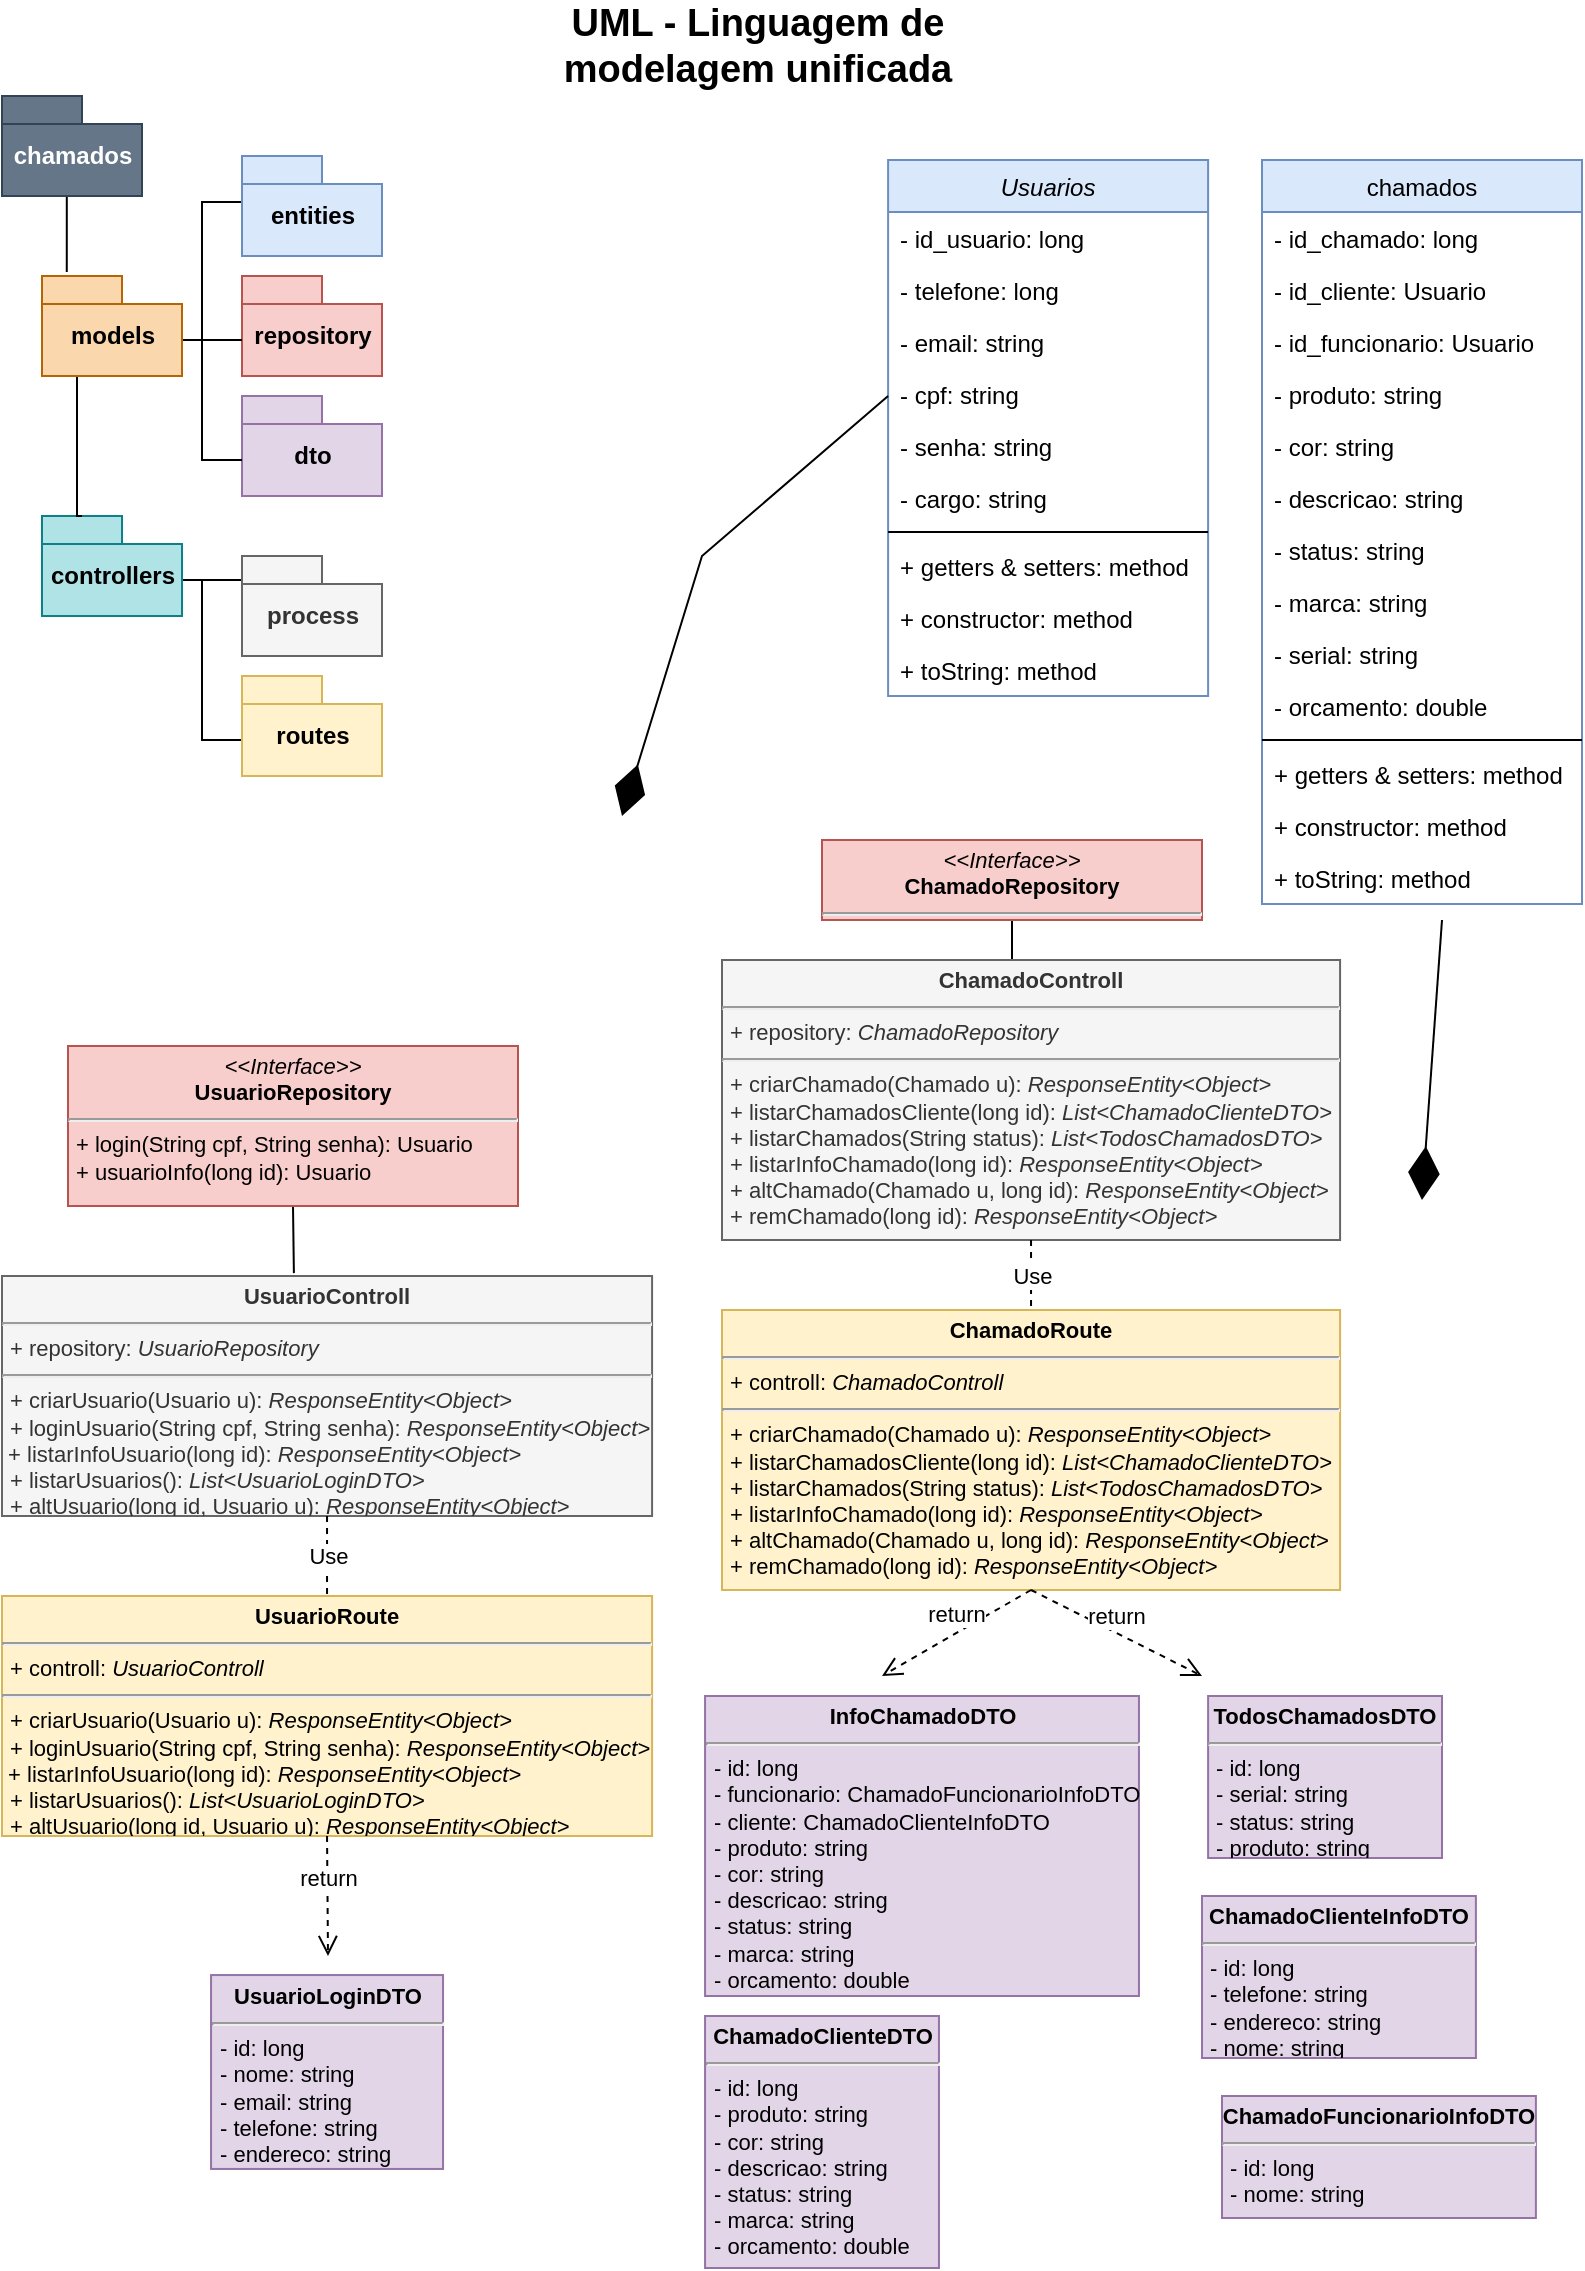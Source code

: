 <mxfile version="19.0.2" type="device"><diagram id="C5RBs43oDa-KdzZeNtuy" name="Page-1"><mxGraphModel dx="1412" dy="1145" grid="1" gridSize="10" guides="1" tooltips="1" connect="1" arrows="1" fold="1" page="1" pageScale="1" pageWidth="827" pageHeight="1169" math="0" shadow="0"><root><mxCell id="WIyWlLk6GJQsqaUBKTNV-0"/><mxCell id="WIyWlLk6GJQsqaUBKTNV-1" parent="WIyWlLk6GJQsqaUBKTNV-0"/><mxCell id="zkfFHV4jXpPFQw0GAbJ--0" value="Usuarios" style="swimlane;fontStyle=2;align=center;verticalAlign=top;childLayout=stackLayout;horizontal=1;startSize=26;horizontalStack=0;resizeParent=1;resizeLast=0;collapsible=1;marginBottom=0;rounded=0;shadow=0;strokeWidth=1;fillColor=#dae8fc;strokeColor=#6c8ebf;" parent="WIyWlLk6GJQsqaUBKTNV-1" vertex="1"><mxGeometry x="453.05" y="102" width="160" height="268" as="geometry"><mxRectangle x="230" y="140" width="160" height="26" as="alternateBounds"/></mxGeometry></mxCell><mxCell id="zkfFHV4jXpPFQw0GAbJ--1" value="- id_usuario: long" style="text;align=left;verticalAlign=top;spacingLeft=4;spacingRight=4;overflow=hidden;rotatable=0;points=[[0,0.5],[1,0.5]];portConstraint=eastwest;" parent="zkfFHV4jXpPFQw0GAbJ--0" vertex="1"><mxGeometry y="26" width="160" height="26" as="geometry"/></mxCell><mxCell id="zkfFHV4jXpPFQw0GAbJ--2" value="- telefone: long" style="text;align=left;verticalAlign=top;spacingLeft=4;spacingRight=4;overflow=hidden;rotatable=0;points=[[0,0.5],[1,0.5]];portConstraint=eastwest;rounded=0;shadow=0;html=0;" parent="zkfFHV4jXpPFQw0GAbJ--0" vertex="1"><mxGeometry y="52" width="160" height="26" as="geometry"/></mxCell><mxCell id="zkfFHV4jXpPFQw0GAbJ--3" value="- email: string" style="text;align=left;verticalAlign=top;spacingLeft=4;spacingRight=4;overflow=hidden;rotatable=0;points=[[0,0.5],[1,0.5]];portConstraint=eastwest;rounded=0;shadow=0;html=0;" parent="zkfFHV4jXpPFQw0GAbJ--0" vertex="1"><mxGeometry y="78" width="160" height="26" as="geometry"/></mxCell><mxCell id="rSD0bop5Y-5nnack-PxN-2" value="- cpf: string" style="text;align=left;verticalAlign=top;spacingLeft=4;spacingRight=4;overflow=hidden;rotatable=0;points=[[0,0.5],[1,0.5]];portConstraint=eastwest;rounded=0;shadow=0;html=0;" parent="zkfFHV4jXpPFQw0GAbJ--0" vertex="1"><mxGeometry y="104" width="160" height="26" as="geometry"/></mxCell><mxCell id="rSD0bop5Y-5nnack-PxN-3" value="- senha: string" style="text;align=left;verticalAlign=top;spacingLeft=4;spacingRight=4;overflow=hidden;rotatable=0;points=[[0,0.5],[1,0.5]];portConstraint=eastwest;rounded=0;shadow=0;html=0;" parent="zkfFHV4jXpPFQw0GAbJ--0" vertex="1"><mxGeometry y="130" width="160" height="26" as="geometry"/></mxCell><mxCell id="rSD0bop5Y-5nnack-PxN-4" value="- cargo: string" style="text;align=left;verticalAlign=top;spacingLeft=4;spacingRight=4;overflow=hidden;rotatable=0;points=[[0,0.5],[1,0.5]];portConstraint=eastwest;rounded=0;shadow=0;html=0;" parent="zkfFHV4jXpPFQw0GAbJ--0" vertex="1"><mxGeometry y="156" width="160" height="26" as="geometry"/></mxCell><mxCell id="zkfFHV4jXpPFQw0GAbJ--4" value="" style="line;html=1;strokeWidth=1;align=left;verticalAlign=middle;spacingTop=-1;spacingLeft=3;spacingRight=3;rotatable=0;labelPosition=right;points=[];portConstraint=eastwest;" parent="zkfFHV4jXpPFQw0GAbJ--0" vertex="1"><mxGeometry y="182" width="160" height="8" as="geometry"/></mxCell><mxCell id="zkfFHV4jXpPFQw0GAbJ--5" value="+ getters &amp; setters: method&#10;" style="text;align=left;verticalAlign=top;spacingLeft=4;spacingRight=4;overflow=hidden;rotatable=0;points=[[0,0.5],[1,0.5]];portConstraint=eastwest;" parent="zkfFHV4jXpPFQw0GAbJ--0" vertex="1"><mxGeometry y="190" width="160" height="26" as="geometry"/></mxCell><mxCell id="rSD0bop5Y-5nnack-PxN-30" value="+ constructor: method" style="text;strokeColor=none;fillColor=none;align=left;verticalAlign=top;spacingLeft=4;spacingRight=4;overflow=hidden;rotatable=0;points=[[0,0.5],[1,0.5]];portConstraint=eastwest;" parent="zkfFHV4jXpPFQw0GAbJ--0" vertex="1"><mxGeometry y="216" width="160" height="26" as="geometry"/></mxCell><mxCell id="rSD0bop5Y-5nnack-PxN-31" value="+ toString: method" style="text;strokeColor=none;fillColor=none;align=left;verticalAlign=top;spacingLeft=4;spacingRight=4;overflow=hidden;rotatable=0;points=[[0,0.5],[1,0.5]];portConstraint=eastwest;" parent="zkfFHV4jXpPFQw0GAbJ--0" vertex="1"><mxGeometry y="242" width="160" height="26" as="geometry"/></mxCell><mxCell id="zkfFHV4jXpPFQw0GAbJ--17" value="chamados" style="swimlane;fontStyle=0;align=center;verticalAlign=top;childLayout=stackLayout;horizontal=1;startSize=26;horizontalStack=0;resizeParent=1;resizeLast=0;collapsible=1;marginBottom=0;rounded=0;shadow=0;strokeWidth=1;fillColor=#dae8fc;strokeColor=#6c8ebf;" parent="WIyWlLk6GJQsqaUBKTNV-1" vertex="1"><mxGeometry x="640" y="102" width="160" height="372" as="geometry"><mxRectangle x="550" y="140" width="160" height="26" as="alternateBounds"/></mxGeometry></mxCell><mxCell id="zkfFHV4jXpPFQw0GAbJ--18" value="- id_chamado: long" style="text;align=left;verticalAlign=top;spacingLeft=4;spacingRight=4;overflow=hidden;rotatable=0;points=[[0,0.5],[1,0.5]];portConstraint=eastwest;" parent="zkfFHV4jXpPFQw0GAbJ--17" vertex="1"><mxGeometry y="26" width="160" height="26" as="geometry"/></mxCell><mxCell id="zkfFHV4jXpPFQw0GAbJ--19" value="- id_cliente: Usuario" style="text;align=left;verticalAlign=top;spacingLeft=4;spacingRight=4;overflow=hidden;rotatable=0;points=[[0,0.5],[1,0.5]];portConstraint=eastwest;rounded=0;shadow=0;html=0;" parent="zkfFHV4jXpPFQw0GAbJ--17" vertex="1"><mxGeometry y="52" width="160" height="26" as="geometry"/></mxCell><mxCell id="zkfFHV4jXpPFQw0GAbJ--20" value="- id_funcionario: Usuario" style="text;align=left;verticalAlign=top;spacingLeft=4;spacingRight=4;overflow=hidden;rotatable=0;points=[[0,0.5],[1,0.5]];portConstraint=eastwest;rounded=0;shadow=0;html=0;" parent="zkfFHV4jXpPFQw0GAbJ--17" vertex="1"><mxGeometry y="78" width="160" height="26" as="geometry"/></mxCell><mxCell id="zkfFHV4jXpPFQw0GAbJ--21" value="- produto: string" style="text;align=left;verticalAlign=top;spacingLeft=4;spacingRight=4;overflow=hidden;rotatable=0;points=[[0,0.5],[1,0.5]];portConstraint=eastwest;rounded=0;shadow=0;html=0;" parent="zkfFHV4jXpPFQw0GAbJ--17" vertex="1"><mxGeometry y="104" width="160" height="26" as="geometry"/></mxCell><mxCell id="zkfFHV4jXpPFQw0GAbJ--22" value="- cor: string" style="text;align=left;verticalAlign=top;spacingLeft=4;spacingRight=4;overflow=hidden;rotatable=0;points=[[0,0.5],[1,0.5]];portConstraint=eastwest;rounded=0;shadow=0;html=0;" parent="zkfFHV4jXpPFQw0GAbJ--17" vertex="1"><mxGeometry y="130" width="160" height="26" as="geometry"/></mxCell><mxCell id="rSD0bop5Y-5nnack-PxN-36" value="- descricao: string" style="text;align=left;verticalAlign=top;spacingLeft=4;spacingRight=4;overflow=hidden;rotatable=0;points=[[0,0.5],[1,0.5]];portConstraint=eastwest;rounded=0;shadow=0;html=0;" parent="zkfFHV4jXpPFQw0GAbJ--17" vertex="1"><mxGeometry y="156" width="160" height="26" as="geometry"/></mxCell><mxCell id="rSD0bop5Y-5nnack-PxN-37" value="- status: string" style="text;align=left;verticalAlign=top;spacingLeft=4;spacingRight=4;overflow=hidden;rotatable=0;points=[[0,0.5],[1,0.5]];portConstraint=eastwest;rounded=0;shadow=0;html=0;" parent="zkfFHV4jXpPFQw0GAbJ--17" vertex="1"><mxGeometry y="182" width="160" height="26" as="geometry"/></mxCell><mxCell id="rSD0bop5Y-5nnack-PxN-38" value="- marca: string" style="text;align=left;verticalAlign=top;spacingLeft=4;spacingRight=4;overflow=hidden;rotatable=0;points=[[0,0.5],[1,0.5]];portConstraint=eastwest;rounded=0;shadow=0;html=0;" parent="zkfFHV4jXpPFQw0GAbJ--17" vertex="1"><mxGeometry y="208" width="160" height="26" as="geometry"/></mxCell><mxCell id="rSD0bop5Y-5nnack-PxN-39" value="- serial: string" style="text;align=left;verticalAlign=top;spacingLeft=4;spacingRight=4;overflow=hidden;rotatable=0;points=[[0,0.5],[1,0.5]];portConstraint=eastwest;rounded=0;shadow=0;html=0;" parent="zkfFHV4jXpPFQw0GAbJ--17" vertex="1"><mxGeometry y="234" width="160" height="26" as="geometry"/></mxCell><mxCell id="rSD0bop5Y-5nnack-PxN-40" value="- orcamento: double" style="text;align=left;verticalAlign=top;spacingLeft=4;spacingRight=4;overflow=hidden;rotatable=0;points=[[0,0.5],[1,0.5]];portConstraint=eastwest;rounded=0;shadow=0;html=0;" parent="zkfFHV4jXpPFQw0GAbJ--17" vertex="1"><mxGeometry y="260" width="160" height="26" as="geometry"/></mxCell><mxCell id="zkfFHV4jXpPFQw0GAbJ--23" value="" style="line;html=1;strokeWidth=1;align=left;verticalAlign=middle;spacingTop=-1;spacingLeft=3;spacingRight=3;rotatable=0;labelPosition=right;points=[];portConstraint=eastwest;" parent="zkfFHV4jXpPFQw0GAbJ--17" vertex="1"><mxGeometry y="286" width="160" height="8" as="geometry"/></mxCell><mxCell id="rSD0bop5Y-5nnack-PxN-33" value="+ getters &amp; setters: method&#10;" style="text;align=left;verticalAlign=top;spacingLeft=4;spacingRight=4;overflow=hidden;rotatable=0;points=[[0,0.5],[1,0.5]];portConstraint=eastwest;" parent="zkfFHV4jXpPFQw0GAbJ--17" vertex="1"><mxGeometry y="294" width="160" height="26" as="geometry"/></mxCell><mxCell id="rSD0bop5Y-5nnack-PxN-34" value="+ constructor: method" style="text;strokeColor=none;fillColor=none;align=left;verticalAlign=top;spacingLeft=4;spacingRight=4;overflow=hidden;rotatable=0;points=[[0,0.5],[1,0.5]];portConstraint=eastwest;" parent="zkfFHV4jXpPFQw0GAbJ--17" vertex="1"><mxGeometry y="320" width="160" height="26" as="geometry"/></mxCell><mxCell id="rSD0bop5Y-5nnack-PxN-35" value="+ toString: method" style="text;strokeColor=none;fillColor=none;align=left;verticalAlign=top;spacingLeft=4;spacingRight=4;overflow=hidden;rotatable=0;points=[[0,0.5],[1,0.5]];portConstraint=eastwest;" parent="zkfFHV4jXpPFQw0GAbJ--17" vertex="1"><mxGeometry y="346" width="160" height="26" as="geometry"/></mxCell><mxCell id="rSD0bop5Y-5nnack-PxN-0" value="UML - Linguagem de modelagem unificada" style="text;html=1;strokeColor=none;fillColor=none;align=center;verticalAlign=middle;whiteSpace=wrap;rounded=0;fontSize=19;fontStyle=1" parent="WIyWlLk6GJQsqaUBKTNV-1" vertex="1"><mxGeometry x="268" y="30" width="240" height="30" as="geometry"/></mxCell><mxCell id="eEc8iqvfd1pN3zu6MJVr-35" style="edgeStyle=orthogonalEdgeStyle;rounded=0;orthogonalLoop=1;jettySize=auto;html=1;exitX=0.5;exitY=1;exitDx=0;exitDy=0;exitPerimeter=0;entryX=0.177;entryY=-0.039;entryDx=0;entryDy=0;entryPerimeter=0;endArrow=none;endFill=0;" edge="1" parent="WIyWlLk6GJQsqaUBKTNV-1" source="rSD0bop5Y-5nnack-PxN-5" target="rSD0bop5Y-5nnack-PxN-12"><mxGeometry relative="1" as="geometry"/></mxCell><mxCell id="rSD0bop5Y-5nnack-PxN-5" value="chamados" style="shape=folder;fontStyle=1;spacingTop=10;tabWidth=40;tabHeight=14;tabPosition=left;html=1;fillColor=#647687;fontColor=#ffffff;strokeColor=#314354;" parent="WIyWlLk6GJQsqaUBKTNV-1" vertex="1"><mxGeometry x="10" y="70" width="70" height="50" as="geometry"/></mxCell><mxCell id="eEc8iqvfd1pN3zu6MJVr-33" style="edgeStyle=orthogonalEdgeStyle;rounded=0;orthogonalLoop=1;jettySize=auto;html=1;exitX=0;exitY=0;exitDx=70;exitDy=32;exitPerimeter=0;entryX=0;entryY=0;entryDx=0;entryDy=32;entryPerimeter=0;endArrow=none;endFill=0;" edge="1" parent="WIyWlLk6GJQsqaUBKTNV-1" source="rSD0bop5Y-5nnack-PxN-6" target="rSD0bop5Y-5nnack-PxN-8"><mxGeometry relative="1" as="geometry"/></mxCell><mxCell id="eEc8iqvfd1pN3zu6MJVr-34" style="edgeStyle=orthogonalEdgeStyle;rounded=0;orthogonalLoop=1;jettySize=auto;html=1;exitX=0;exitY=0;exitDx=70;exitDy=32;exitPerimeter=0;entryX=0;entryY=0;entryDx=0;entryDy=32;entryPerimeter=0;endArrow=none;endFill=0;" edge="1" parent="WIyWlLk6GJQsqaUBKTNV-1" source="rSD0bop5Y-5nnack-PxN-6" target="rSD0bop5Y-5nnack-PxN-9"><mxGeometry relative="1" as="geometry"><Array as="points"><mxPoint x="110" y="312"/><mxPoint x="110" y="392"/></Array></mxGeometry></mxCell><mxCell id="rSD0bop5Y-5nnack-PxN-6" value="controllers" style="shape=folder;fontStyle=1;spacingTop=10;tabWidth=40;tabHeight=14;tabPosition=left;html=1;fillColor=#b0e3e6;strokeColor=#0e8088;" parent="WIyWlLk6GJQsqaUBKTNV-1" vertex="1"><mxGeometry x="30" y="280" width="70" height="50" as="geometry"/></mxCell><mxCell id="rSD0bop5Y-5nnack-PxN-8" value="process" style="shape=folder;fontStyle=1;spacingTop=10;tabWidth=40;tabHeight=14;tabPosition=left;html=1;fillColor=#f5f5f5;fontColor=#333333;strokeColor=#666666;" parent="WIyWlLk6GJQsqaUBKTNV-1" vertex="1"><mxGeometry x="130" y="300" width="70" height="50" as="geometry"/></mxCell><mxCell id="rSD0bop5Y-5nnack-PxN-9" value="routes" style="shape=folder;fontStyle=1;spacingTop=10;tabWidth=40;tabHeight=14;tabPosition=left;html=1;fillColor=#fff2cc;strokeColor=#d6b656;" parent="WIyWlLk6GJQsqaUBKTNV-1" vertex="1"><mxGeometry x="130" y="360" width="70" height="50" as="geometry"/></mxCell><mxCell id="rSD0bop5Y-5nnack-PxN-13" value="dto" style="shape=folder;fontStyle=1;spacingTop=10;tabWidth=40;tabHeight=14;tabPosition=left;html=1;fillColor=#e1d5e7;strokeColor=#9673a6;" parent="WIyWlLk6GJQsqaUBKTNV-1" vertex="1"><mxGeometry x="130" y="220" width="70" height="50" as="geometry"/></mxCell><mxCell id="eEc8iqvfd1pN3zu6MJVr-31" style="edgeStyle=orthogonalEdgeStyle;rounded=0;orthogonalLoop=1;jettySize=auto;html=1;exitX=0;exitY=0;exitDx=0;exitDy=23;exitPerimeter=0;entryX=0;entryY=0;entryDx=70;entryDy=32;entryPerimeter=0;endArrow=none;endFill=0;" edge="1" parent="WIyWlLk6GJQsqaUBKTNV-1" source="rSD0bop5Y-5nnack-PxN-14" target="rSD0bop5Y-5nnack-PxN-12"><mxGeometry relative="1" as="geometry"><Array as="points"><mxPoint x="110" y="123"/><mxPoint x="110" y="192"/></Array></mxGeometry></mxCell><mxCell id="rSD0bop5Y-5nnack-PxN-14" value="entities" style="shape=folder;fontStyle=1;spacingTop=10;tabWidth=40;tabHeight=14;tabPosition=left;html=1;fillColor=#dae8fc;strokeColor=#6c8ebf;" parent="WIyWlLk6GJQsqaUBKTNV-1" vertex="1"><mxGeometry x="130" y="100" width="70" height="50" as="geometry"/></mxCell><mxCell id="rSD0bop5Y-5nnack-PxN-15" value="repository" style="shape=folder;fontStyle=1;spacingTop=10;tabWidth=40;tabHeight=14;tabPosition=left;html=1;fillColor=#f8cecc;strokeColor=#b85450;" parent="WIyWlLk6GJQsqaUBKTNV-1" vertex="1"><mxGeometry x="130" y="160" width="70" height="50" as="geometry"/></mxCell><mxCell id="eEc8iqvfd1pN3zu6MJVr-41" style="edgeStyle=orthogonalEdgeStyle;rounded=0;orthogonalLoop=1;jettySize=auto;html=1;exitX=0.5;exitY=1;exitDx=0;exitDy=0;fontSize=11;endArrow=none;endFill=0;" edge="1" parent="WIyWlLk6GJQsqaUBKTNV-1" source="rSD0bop5Y-5nnack-PxN-27" target="rSD0bop5Y-5nnack-PxN-44"><mxGeometry relative="1" as="geometry"/></mxCell><mxCell id="rSD0bop5Y-5nnack-PxN-27" value="&lt;p style=&quot;margin: 4px 0px 0px; text-align: center; font-size: 11px;&quot;&gt;&lt;i style=&quot;font-size: 11px;&quot;&gt;&amp;lt;&amp;lt;Interface&amp;gt;&amp;gt;&lt;/i&gt;&lt;br style=&quot;font-size: 11px;&quot;&gt;&lt;b style=&quot;font-size: 11px;&quot;&gt;ChamadoRepository&lt;/b&gt;&lt;/p&gt;&lt;hr style=&quot;font-size: 11px;&quot;&gt;&lt;p style=&quot;margin: 0px 0px 0px 4px; font-size: 11px;&quot;&gt;+ field1: Type&lt;br style=&quot;font-size: 11px;&quot;&gt;+ field2: Type&lt;/p&gt;&lt;hr style=&quot;font-size: 11px;&quot;&gt;&lt;p style=&quot;margin: 0px 0px 0px 4px; font-size: 11px;&quot;&gt;+ method1(Type): Type&lt;br style=&quot;font-size: 11px;&quot;&gt;+ method2(Type, Type): Type&lt;/p&gt;" style="verticalAlign=top;align=left;overflow=fill;fontSize=11;fontFamily=Helvetica;html=1;fillColor=#f8cecc;strokeColor=#b85450;" parent="WIyWlLk6GJQsqaUBKTNV-1" vertex="1"><mxGeometry x="420" y="442" width="190" height="40" as="geometry"/></mxCell><mxCell id="eEc8iqvfd1pN3zu6MJVr-38" style="edgeStyle=orthogonalEdgeStyle;rounded=0;orthogonalLoop=1;jettySize=auto;html=1;exitX=0.5;exitY=1;exitDx=0;exitDy=0;entryX=0.449;entryY=-0.012;entryDx=0;entryDy=0;entryPerimeter=0;fontSize=11;endArrow=none;endFill=0;" edge="1" parent="WIyWlLk6GJQsqaUBKTNV-1" source="rSD0bop5Y-5nnack-PxN-28" target="rSD0bop5Y-5nnack-PxN-41"><mxGeometry relative="1" as="geometry"/></mxCell><mxCell id="rSD0bop5Y-5nnack-PxN-28" value="&lt;p style=&quot;margin: 4px 0px 0px; text-align: center; font-size: 11px;&quot;&gt;&lt;i style=&quot;font-size: 11px;&quot;&gt;&amp;lt;&amp;lt;Interface&amp;gt;&amp;gt;&lt;/i&gt;&lt;br style=&quot;font-size: 11px;&quot;&gt;&lt;b style=&quot;font-size: 11px;&quot;&gt;UsuarioRepository&lt;/b&gt;&lt;/p&gt;&lt;hr style=&quot;font-size: 11px;&quot;&gt;&lt;p style=&quot;margin: 0px 0px 0px 4px; font-size: 11px;&quot;&gt;+ login(String cpf, String senha): Usuario&lt;br style=&quot;font-size: 11px;&quot;&gt;+ usuarioInfo(long id): Usuario&lt;/p&gt;&lt;p style=&quot;margin: 0px 0px 0px 4px; font-size: 11px;&quot;&gt;&lt;/p&gt;" style="verticalAlign=top;align=left;overflow=fill;fontSize=11;fontFamily=Helvetica;html=1;fillColor=#f8cecc;strokeColor=#b85450;" parent="WIyWlLk6GJQsqaUBKTNV-1" vertex="1"><mxGeometry x="43" y="545" width="225" height="80" as="geometry"/></mxCell><mxCell id="rSD0bop5Y-5nnack-PxN-41" value="&lt;p style=&quot;margin: 4px 0px 0px; text-align: center; font-size: 11px;&quot;&gt;&lt;b style=&quot;font-size: 11px;&quot;&gt;UsuarioControll&lt;/b&gt;&lt;/p&gt;&lt;hr style=&quot;font-size: 11px;&quot;&gt;&lt;p style=&quot;margin: 0px 0px 0px 4px; font-size: 11px;&quot;&gt;+ repository: &lt;font style=&quot;font-size: 11px;&quot;&gt;&lt;i style=&quot;font-size: 11px;&quot;&gt;UsuarioRepository&lt;/i&gt;&lt;/font&gt;&lt;/p&gt;&lt;hr style=&quot;font-size: 11px;&quot;&gt;&lt;p style=&quot;margin: 0px 0px 0px 4px; font-size: 11px;&quot;&gt;+ criarUsuario(Usuario u):&amp;nbsp;&lt;span style=&quot;background-color: initial; font-size: 11px;&quot;&gt;&lt;font style=&quot;font-size: 11px;&quot;&gt;&lt;i style=&quot;font-size: 11px;&quot;&gt;ResponseEntity&amp;lt;Object&amp;gt;&lt;/i&gt;&lt;/font&gt;&lt;/span&gt;&lt;/p&gt;&lt;p style=&quot;margin: 0px 0px 0px 4px; font-size: 11px;&quot;&gt;+ loginUsuario(String cpf, String senha): &lt;font style=&quot;font-size: 11px;&quot;&gt;&lt;i style=&quot;font-size: 11px;&quot;&gt;ResponseEntity&amp;lt;Object&amp;gt;&lt;/i&gt;&lt;/font&gt;&lt;/p&gt;&amp;nbsp;+&amp;nbsp;listarInfoUsuario(long id):&amp;nbsp;&lt;i style=&quot;font-size: 11px;&quot;&gt;ResponseEntity&amp;lt;Object&amp;gt;&lt;/i&gt;&lt;br style=&quot;font-size: 11px;&quot;&gt;&lt;p style=&quot;margin: 0px 0px 0px 4px; font-size: 11px;&quot;&gt;+&amp;nbsp;listarUsuarios(): &lt;font style=&quot;font-size: 11px;&quot;&gt;&lt;i style=&quot;font-size: 11px;&quot;&gt;List&amp;lt;UsuarioLoginDTO&amp;gt;&lt;/i&gt;&lt;/font&gt;&lt;/p&gt;&lt;p style=&quot;margin: 0px 0px 0px 4px; font-size: 11px;&quot;&gt;+&amp;nbsp;altUsuario(long id, Usuario u): &lt;font style=&quot;font-size: 11px;&quot;&gt;&lt;i style=&quot;font-size: 11px;&quot;&gt;ResponseEntity&amp;lt;Object&amp;gt;&lt;/i&gt;&lt;/font&gt;&lt;/p&gt;" style="verticalAlign=top;align=left;overflow=fill;fontSize=11;fontFamily=Helvetica;html=1;fillColor=#f5f5f5;fontColor=#333333;strokeColor=#666666;" parent="WIyWlLk6GJQsqaUBKTNV-1" vertex="1"><mxGeometry x="10" y="660" width="325.04" height="120" as="geometry"/></mxCell><mxCell id="rSD0bop5Y-5nnack-PxN-44" value="&lt;p style=&quot;margin: 4px 0px 0px; text-align: center; font-size: 11px;&quot;&gt;&lt;b style=&quot;font-size: 11px;&quot;&gt;ChamadoControll&lt;/b&gt;&lt;br style=&quot;font-size: 11px;&quot;&gt;&lt;/p&gt;&lt;hr style=&quot;font-size: 11px;&quot;&gt;&lt;p style=&quot;margin: 0px 0px 0px 4px; font-size: 11px;&quot;&gt;+ repository:&amp;nbsp;&lt;font style=&quot;font-size: 11px;&quot;&gt;&lt;i style=&quot;font-size: 11px;&quot;&gt;ChamadoRepository&lt;/i&gt;&lt;/font&gt;&lt;br style=&quot;font-size: 11px;&quot;&gt;&lt;/p&gt;&lt;hr style=&quot;font-size: 11px;&quot;&gt;&lt;p style=&quot;margin: 0px 0px 0px 4px; font-size: 11px;&quot;&gt;+ criarChamado(Chamado u): &lt;font style=&quot;font-size: 11px;&quot;&gt;&lt;i style=&quot;font-size: 11px;&quot;&gt;ResponseEntity&amp;lt;Object&amp;gt;&lt;/i&gt;&lt;/font&gt;&lt;/p&gt;&lt;p style=&quot;margin: 0px 0px 0px 4px; font-size: 11px;&quot;&gt;+ listarChamadosCliente(long id):&amp;nbsp;&lt;font style=&quot;font-size: 11px;&quot;&gt;&lt;i style=&quot;font-size: 11px;&quot;&gt;List&amp;lt;ChamadoClienteDTO&amp;gt;&lt;/i&gt;&lt;/font&gt;&lt;/p&gt;&lt;p style=&quot;margin: 0px 0px 0px 4px; font-size: 11px;&quot;&gt;+ listarChamados(String status):&amp;nbsp;&lt;font style=&quot;font-size: 11px;&quot;&gt;&lt;i style=&quot;font-size: 11px;&quot;&gt;&lt;span style=&quot;font-size: 11px;&quot;&gt;List&amp;lt;TodosChamadosDTO&amp;gt;&lt;/span&gt;&lt;/i&gt;&lt;/font&gt;&lt;br style=&quot;font-size: 11px;&quot;&gt;&lt;/p&gt;&lt;p style=&quot;margin: 0px 0px 0px 4px; font-size: 11px;&quot;&gt;+&amp;nbsp;listarInfoChamado(long id):&amp;nbsp;&lt;font style=&quot;font-size: 11px;&quot;&gt;&lt;i style=&quot;font-size: 11px;&quot;&gt;ResponseEntity&amp;lt;Object&amp;gt;&lt;/i&gt;&lt;/font&gt;&lt;/p&gt;&lt;p style=&quot;margin: 0px 0px 0px 4px; font-size: 11px;&quot;&gt;&lt;span style=&quot;font-size: 11px;&quot;&gt;+&amp;nbsp;altChamado(Chamado u, long id):&amp;nbsp;&lt;/span&gt;&lt;font style=&quot;font-size: 11px;&quot;&gt;&lt;i style=&quot;font-size: 11px;&quot;&gt;ResponseEntity&amp;lt;Object&amp;gt;&lt;/i&gt;&lt;/font&gt;&lt;/p&gt;&lt;p style=&quot;margin: 0px 0px 0px 4px; font-size: 11px;&quot;&gt;+&amp;nbsp;remChamado(long id):&amp;nbsp;&lt;font style=&quot;font-size: 11px;&quot;&gt;&lt;i style=&quot;font-size: 11px;&quot;&gt;ResponseEntity&amp;lt;Object&amp;gt;&lt;/i&gt;&lt;/font&gt;&lt;/p&gt;&lt;p style=&quot;margin: 0px 0px 0px 4px; font-size: 11px;&quot;&gt;&lt;br style=&quot;font-size: 11px;&quot;&gt;&lt;/p&gt;" style="verticalAlign=top;align=left;overflow=fill;fontSize=11;fontFamily=Helvetica;html=1;fillColor=#f5f5f5;fontColor=#333333;strokeColor=#666666;" parent="WIyWlLk6GJQsqaUBKTNV-1" vertex="1"><mxGeometry x="370" y="502" width="309.04" height="140" as="geometry"/></mxCell><mxCell id="rSD0bop5Y-5nnack-PxN-48" value="&lt;p style=&quot;margin: 4px 0px 0px; text-align: center; font-size: 11px;&quot;&gt;&lt;b style=&quot;font-size: 11px;&quot;&gt;UsuarioRoute&lt;/b&gt;&lt;/p&gt;&lt;hr style=&quot;font-size: 11px;&quot;&gt;&lt;p style=&quot;margin: 0px 0px 0px 4px; font-size: 11px;&quot;&gt;+ controll: &lt;font style=&quot;font-size: 11px;&quot;&gt;&lt;i style=&quot;font-size: 11px;&quot;&gt;UsuarioControll&lt;/i&gt;&lt;/font&gt;&lt;/p&gt;&lt;hr style=&quot;font-size: 11px;&quot;&gt;&lt;p style=&quot;margin: 0px 0px 0px 4px; font-size: 11px;&quot;&gt;+ criarUsuario(Usuario u):&amp;nbsp;&lt;span style=&quot;background-color: initial; font-size: 11px;&quot;&gt;&lt;font style=&quot;font-size: 11px;&quot;&gt;&lt;i style=&quot;font-size: 11px;&quot;&gt;ResponseEntity&amp;lt;Object&amp;gt;&lt;/i&gt;&lt;/font&gt;&lt;/span&gt;&lt;/p&gt;&lt;p style=&quot;margin: 0px 0px 0px 4px; font-size: 11px;&quot;&gt;+ loginUsuario(String cpf, String senha): &lt;font style=&quot;font-size: 11px;&quot;&gt;&lt;i style=&quot;font-size: 11px;&quot;&gt;ResponseEntity&amp;lt;Object&amp;gt;&lt;/i&gt;&lt;/font&gt;&lt;/p&gt;&amp;nbsp;+&amp;nbsp;listarInfoUsuario(long id):&amp;nbsp;&lt;i style=&quot;font-size: 11px;&quot;&gt;ResponseEntity&amp;lt;Object&amp;gt;&lt;/i&gt;&lt;br style=&quot;font-size: 11px;&quot;&gt;&lt;p style=&quot;margin: 0px 0px 0px 4px; font-size: 11px;&quot;&gt;+&amp;nbsp;listarUsuarios(): &lt;font style=&quot;font-size: 11px;&quot;&gt;&lt;i style=&quot;font-size: 11px;&quot;&gt;List&amp;lt;UsuarioLoginDTO&amp;gt;&lt;/i&gt;&lt;/font&gt;&lt;/p&gt;&lt;p style=&quot;margin: 0px 0px 0px 4px; font-size: 11px;&quot;&gt;+&amp;nbsp;altUsuario(long id, Usuario u): &lt;font style=&quot;font-size: 11px;&quot;&gt;&lt;i style=&quot;font-size: 11px;&quot;&gt;ResponseEntity&amp;lt;Object&amp;gt;&lt;/i&gt;&lt;/font&gt;&lt;/p&gt;" style="verticalAlign=top;align=left;overflow=fill;fontSize=11;fontFamily=Helvetica;html=1;fillColor=#fff2cc;strokeColor=#d6b656;" parent="WIyWlLk6GJQsqaUBKTNV-1" vertex="1"><mxGeometry x="10" y="820" width="325.04" height="120" as="geometry"/></mxCell><mxCell id="rSD0bop5Y-5nnack-PxN-49" value="&lt;p style=&quot;margin: 4px 0px 0px; text-align: center; font-size: 11px;&quot;&gt;&lt;b style=&quot;font-size: 11px;&quot;&gt;ChamadoRoute&lt;/b&gt;&lt;br style=&quot;font-size: 11px;&quot;&gt;&lt;/p&gt;&lt;hr style=&quot;font-size: 11px;&quot;&gt;&lt;p style=&quot;margin: 0px 0px 0px 4px; font-size: 11px;&quot;&gt;+ controll:&amp;nbsp;&lt;font style=&quot;font-size: 11px;&quot;&gt;&lt;i style=&quot;font-size: 11px;&quot;&gt;ChamadoControll&lt;/i&gt;&lt;/font&gt;&lt;br style=&quot;font-size: 11px;&quot;&gt;&lt;/p&gt;&lt;hr style=&quot;font-size: 11px;&quot;&gt;&lt;p style=&quot;margin: 0px 0px 0px 4px; font-size: 11px;&quot;&gt;+ criarChamado(Chamado u): &lt;font style=&quot;font-size: 11px;&quot;&gt;&lt;i style=&quot;font-size: 11px;&quot;&gt;ResponseEntity&amp;lt;Object&amp;gt;&lt;/i&gt;&lt;/font&gt;&lt;/p&gt;&lt;p style=&quot;margin: 0px 0px 0px 4px; font-size: 11px;&quot;&gt;+ listarChamadosCliente(long id):&amp;nbsp;&lt;font style=&quot;font-size: 11px;&quot;&gt;&lt;i style=&quot;font-size: 11px;&quot;&gt;List&amp;lt;ChamadoClienteDTO&amp;gt;&lt;/i&gt;&lt;/font&gt;&lt;/p&gt;&lt;p style=&quot;margin: 0px 0px 0px 4px; font-size: 11px;&quot;&gt;+ listarChamados(String status):&amp;nbsp;&lt;font style=&quot;font-size: 11px;&quot;&gt;&lt;i style=&quot;font-size: 11px;&quot;&gt;&lt;span style=&quot;font-size: 11px;&quot;&gt;List&amp;lt;TodosChamadosDTO&amp;gt;&lt;/span&gt;&lt;/i&gt;&lt;/font&gt;&lt;br style=&quot;font-size: 11px;&quot;&gt;&lt;/p&gt;&lt;p style=&quot;margin: 0px 0px 0px 4px; font-size: 11px;&quot;&gt;+&amp;nbsp;listarInfoChamado(long id):&amp;nbsp;&lt;font style=&quot;font-size: 11px;&quot;&gt;&lt;i style=&quot;font-size: 11px;&quot;&gt;ResponseEntity&amp;lt;Object&amp;gt;&lt;/i&gt;&lt;/font&gt;&lt;/p&gt;&lt;p style=&quot;margin: 0px 0px 0px 4px; font-size: 11px;&quot;&gt;&lt;span style=&quot;font-size: 11px;&quot;&gt;+&amp;nbsp;altChamado(Chamado u, long id):&amp;nbsp;&lt;/span&gt;&lt;font style=&quot;font-size: 11px;&quot;&gt;&lt;i style=&quot;font-size: 11px;&quot;&gt;ResponseEntity&amp;lt;Object&amp;gt;&lt;/i&gt;&lt;/font&gt;&lt;/p&gt;&lt;p style=&quot;margin: 0px 0px 0px 4px; font-size: 11px;&quot;&gt;+&amp;nbsp;remChamado(long id):&amp;nbsp;&lt;font style=&quot;font-size: 11px;&quot;&gt;&lt;i style=&quot;font-size: 11px;&quot;&gt;ResponseEntity&amp;lt;Object&amp;gt;&lt;/i&gt;&lt;/font&gt;&lt;/p&gt;&lt;p style=&quot;margin: 0px 0px 0px 4px; font-size: 11px;&quot;&gt;&lt;br style=&quot;font-size: 11px;&quot;&gt;&lt;/p&gt;" style="verticalAlign=top;align=left;overflow=fill;fontSize=11;fontFamily=Helvetica;html=1;fillColor=#fff2cc;strokeColor=#d6b656;" parent="WIyWlLk6GJQsqaUBKTNV-1" vertex="1"><mxGeometry x="370" y="677" width="309.04" height="140" as="geometry"/></mxCell><mxCell id="eEc8iqvfd1pN3zu6MJVr-0" value="Use" style="endArrow=none;endSize=12;dashed=1;html=1;rounded=0;exitX=0.5;exitY=1;exitDx=0;exitDy=0;entryX=0.5;entryY=0;entryDx=0;entryDy=0;endFill=0;" edge="1" parent="WIyWlLk6GJQsqaUBKTNV-1" source="rSD0bop5Y-5nnack-PxN-41" target="rSD0bop5Y-5nnack-PxN-48"><mxGeometry width="160" relative="1" as="geometry"><mxPoint x="218.96" y="890" as="sourcePoint"/><mxPoint x="88.96" y="880" as="targetPoint"/></mxGeometry></mxCell><mxCell id="eEc8iqvfd1pN3zu6MJVr-2" value="Use" style="endArrow=none;endSize=12;dashed=1;html=1;rounded=0;entryX=0.5;entryY=0;entryDx=0;entryDy=0;exitX=0.5;exitY=1;exitDx=0;exitDy=0;endFill=0;" edge="1" parent="WIyWlLk6GJQsqaUBKTNV-1" source="rSD0bop5Y-5nnack-PxN-44" target="rSD0bop5Y-5nnack-PxN-49"><mxGeometry width="160" relative="1" as="geometry"><mxPoint x="680.96" y="747" as="sourcePoint"/><mxPoint x="490.96" y="957" as="targetPoint"/></mxGeometry></mxCell><mxCell id="eEc8iqvfd1pN3zu6MJVr-6" value="&lt;p style=&quot;margin: 4px 0px 0px; text-align: center; font-size: 11px;&quot;&gt;&lt;b style=&quot;font-size: 11px;&quot;&gt;ChamadoClienteDTO&lt;/b&gt;&lt;/p&gt;&lt;hr style=&quot;font-size: 11px;&quot;&gt;&lt;p style=&quot;margin: 0px 0px 0px 4px; font-size: 11px;&quot;&gt;- id: long&amp;nbsp;&lt;/p&gt;&lt;p style=&quot;margin: 0px 0px 0px 4px; font-size: 11px;&quot;&gt;- produto: string&lt;/p&gt;&lt;p style=&quot;margin: 0px 0px 0px 4px; font-size: 11px;&quot;&gt;- cor: string&lt;/p&gt;&lt;p style=&quot;margin: 0px 0px 0px 4px; font-size: 11px;&quot;&gt;- descricao: string&lt;/p&gt;&lt;p style=&quot;margin: 0px 0px 0px 4px; font-size: 11px;&quot;&gt;- status: string&lt;/p&gt;&lt;p style=&quot;margin: 0px 0px 0px 4px; font-size: 11px;&quot;&gt;- marca: string&lt;/p&gt;&lt;p style=&quot;margin: 0px 0px 0px 4px; font-size: 11px;&quot;&gt;- orcamento: double&lt;/p&gt;" style="verticalAlign=top;align=left;overflow=fill;fontSize=11;fontFamily=Helvetica;html=1;fillColor=#e1d5e7;strokeColor=#9673a6;" vertex="1" parent="WIyWlLk6GJQsqaUBKTNV-1"><mxGeometry x="361.53" y="1030" width="116.95" height="126" as="geometry"/></mxCell><mxCell id="eEc8iqvfd1pN3zu6MJVr-7" value="&lt;p style=&quot;margin: 4px 0px 0px; text-align: center; font-size: 11px;&quot;&gt;&lt;b style=&quot;font-size: 11px;&quot;&gt;ChamadoClienteInfoDTO&lt;/b&gt;&lt;/p&gt;&lt;hr style=&quot;font-size: 11px;&quot;&gt;&lt;p style=&quot;margin: 0px 0px 0px 4px; font-size: 11px;&quot;&gt;- id: long&amp;nbsp;&lt;/p&gt;&lt;p style=&quot;margin: 0px 0px 0px 4px; font-size: 11px;&quot;&gt;- telefone: string&lt;/p&gt;&lt;p style=&quot;margin: 0px 0px 0px 4px; font-size: 11px;&quot;&gt;- endereco: string&lt;/p&gt;&lt;p style=&quot;margin: 0px 0px 0px 4px; font-size: 11px;&quot;&gt;- nome: string&lt;/p&gt;&lt;p style=&quot;margin: 0px 0px 0px 4px; font-size: 11px;&quot;&gt;&lt;br style=&quot;font-size: 11px;&quot;&gt;&lt;/p&gt;" style="verticalAlign=top;align=left;overflow=fill;fontSize=11;fontFamily=Helvetica;html=1;fillColor=#e1d5e7;strokeColor=#9673a6;" vertex="1" parent="WIyWlLk6GJQsqaUBKTNV-1"><mxGeometry x="610" y="970" width="136.95" height="81" as="geometry"/></mxCell><mxCell id="eEc8iqvfd1pN3zu6MJVr-9" value="&lt;p style=&quot;margin: 4px 0px 0px; text-align: center; font-size: 11px;&quot;&gt;&lt;b style=&quot;font-size: 11px;&quot;&gt;InfoChamadoDTO&lt;/b&gt;&lt;/p&gt;&lt;hr style=&quot;font-size: 11px;&quot;&gt;&lt;p style=&quot;margin: 0px 0px 0px 4px; font-size: 11px;&quot;&gt;- id: long&amp;nbsp;&lt;/p&gt;&lt;p style=&quot;margin: 0px 0px 0px 4px; font-size: 11px;&quot;&gt;- funcionario: ChamadoFuncionarioInfoDTO&lt;/p&gt;&lt;p style=&quot;margin: 0px 0px 0px 4px; font-size: 11px;&quot;&gt;- cliente: ChamadoClienteInfoDTO&lt;br style=&quot;font-size: 11px;&quot;&gt;&lt;/p&gt;&lt;p style=&quot;margin: 0px 0px 0px 4px; font-size: 11px;&quot;&gt;- produto: string&lt;/p&gt;&lt;p style=&quot;margin: 0px 0px 0px 4px; font-size: 11px;&quot;&gt;- cor: string&lt;/p&gt;&lt;p style=&quot;margin: 0px 0px 0px 4px; font-size: 11px;&quot;&gt;- descricao: string&lt;/p&gt;&lt;p style=&quot;margin: 0px 0px 0px 4px; font-size: 11px;&quot;&gt;- status: string&lt;/p&gt;&lt;p style=&quot;margin: 0px 0px 0px 4px; font-size: 11px;&quot;&gt;- marca: string&lt;/p&gt;&lt;p style=&quot;margin: 0px 0px 0px 4px; font-size: 11px;&quot;&gt;- orcamento: double&lt;/p&gt;" style="verticalAlign=top;align=left;overflow=fill;fontSize=11;fontFamily=Helvetica;html=1;fillColor=#e1d5e7;strokeColor=#9673a6;" vertex="1" parent="WIyWlLk6GJQsqaUBKTNV-1"><mxGeometry x="361.53" y="870" width="216.95" height="150" as="geometry"/></mxCell><mxCell id="eEc8iqvfd1pN3zu6MJVr-10" value="&lt;p style=&quot;margin: 4px 0px 0px; text-align: center; font-size: 11px;&quot;&gt;&lt;b style=&quot;font-size: 11px;&quot;&gt;TodosChamadosDTO&lt;/b&gt;&lt;/p&gt;&lt;hr style=&quot;font-size: 11px;&quot;&gt;&lt;p style=&quot;margin: 0px 0px 0px 4px; font-size: 11px;&quot;&gt;- id: long&amp;nbsp;&lt;/p&gt;&lt;p style=&quot;margin: 0px 0px 0px 4px; font-size: 11px;&quot;&gt;- serial: string&lt;/p&gt;&lt;p style=&quot;margin: 0px 0px 0px 4px; font-size: 11px;&quot;&gt;- status: string&lt;/p&gt;&lt;p style=&quot;margin: 0px 0px 0px 4px; font-size: 11px;&quot;&gt;- produto: string&lt;/p&gt;&lt;p style=&quot;margin: 0px 0px 0px 4px; font-size: 11px;&quot;&gt;&lt;br style=&quot;font-size: 11px;&quot;&gt;&lt;/p&gt;" style="verticalAlign=top;align=left;overflow=fill;fontSize=11;fontFamily=Helvetica;html=1;fillColor=#e1d5e7;strokeColor=#9673a6;" vertex="1" parent="WIyWlLk6GJQsqaUBKTNV-1"><mxGeometry x="613.05" y="870" width="116.95" height="81" as="geometry"/></mxCell><mxCell id="eEc8iqvfd1pN3zu6MJVr-11" value="&lt;p style=&quot;margin: 4px 0px 0px; text-align: center; font-size: 11px;&quot;&gt;&lt;b style=&quot;font-size: 11px;&quot;&gt;UsuarioLoginDTO&lt;/b&gt;&lt;/p&gt;&lt;hr style=&quot;font-size: 11px;&quot;&gt;&lt;p style=&quot;margin: 0px 0px 0px 4px; font-size: 11px;&quot;&gt;- id: long&amp;nbsp;&lt;/p&gt;&lt;p style=&quot;margin: 0px 0px 0px 4px; font-size: 11px;&quot;&gt;- nome: string&lt;/p&gt;&lt;p style=&quot;margin: 0px 0px 0px 4px; font-size: 11px;&quot;&gt;- email: string&lt;br style=&quot;font-size: 11px;&quot;&gt;&lt;/p&gt;&lt;p style=&quot;margin: 0px 0px 0px 4px; font-size: 11px;&quot;&gt;- telefone: string&lt;/p&gt;&lt;p style=&quot;margin: 0px 0px 0px 4px; font-size: 11px;&quot;&gt;- endereco: string&lt;/p&gt;&lt;p style=&quot;margin: 0px 0px 0px 4px; font-size: 11px;&quot;&gt;- cargo: string&lt;/p&gt;" style="verticalAlign=top;align=left;overflow=fill;fontSize=11;fontFamily=Helvetica;html=1;fillColor=#e1d5e7;strokeColor=#9673a6;direction=south;" vertex="1" parent="WIyWlLk6GJQsqaUBKTNV-1"><mxGeometry x="114.525" y="1009.525" width="116" height="96.95" as="geometry"/></mxCell><mxCell id="eEc8iqvfd1pN3zu6MJVr-12" value="&lt;p style=&quot;margin: 4px 0px 0px; text-align: center; font-size: 11px;&quot;&gt;&lt;b style=&quot;font-size: 11px;&quot;&gt;ChamadoFuncionarioInfoDTO&lt;/b&gt;&lt;/p&gt;&lt;hr style=&quot;font-size: 11px;&quot;&gt;&lt;p style=&quot;margin: 0px 0px 0px 4px; font-size: 11px;&quot;&gt;- id: long&amp;nbsp;&lt;/p&gt;&lt;p style=&quot;margin: 0px 0px 0px 4px; font-size: 11px;&quot;&gt;&lt;span style=&quot;background-color: initial; font-size: 11px;&quot;&gt;- nome: string&lt;/span&gt;&lt;br style=&quot;font-size: 11px;&quot;&gt;&lt;/p&gt;&lt;p style=&quot;margin: 0px 0px 0px 4px; font-size: 11px;&quot;&gt;&lt;br style=&quot;font-size: 11px;&quot;&gt;&lt;/p&gt;" style="verticalAlign=top;align=left;overflow=fill;fontSize=11;fontFamily=Helvetica;html=1;fillColor=#e1d5e7;strokeColor=#9673a6;" vertex="1" parent="WIyWlLk6GJQsqaUBKTNV-1"><mxGeometry x="620" y="1070" width="156.95" height="61" as="geometry"/></mxCell><mxCell id="eEc8iqvfd1pN3zu6MJVr-13" value="return" style="html=1;verticalAlign=bottom;endArrow=open;dashed=1;endSize=8;rounded=0;exitX=0.5;exitY=1;exitDx=0;exitDy=0;" edge="1" parent="WIyWlLk6GJQsqaUBKTNV-1" source="rSD0bop5Y-5nnack-PxN-48"><mxGeometry relative="1" as="geometry"><mxPoint x="124.96" y="980" as="sourcePoint"/><mxPoint x="173" y="1000" as="targetPoint"/></mxGeometry></mxCell><mxCell id="eEc8iqvfd1pN3zu6MJVr-14" value="return" style="html=1;verticalAlign=bottom;endArrow=open;dashed=1;endSize=8;rounded=0;exitX=0.5;exitY=1;exitDx=0;exitDy=0;" edge="1" parent="WIyWlLk6GJQsqaUBKTNV-1" source="rSD0bop5Y-5nnack-PxN-49"><mxGeometry relative="1" as="geometry"><mxPoint x="524.96" y="837" as="sourcePoint"/><mxPoint x="450" y="860" as="targetPoint"/></mxGeometry></mxCell><mxCell id="eEc8iqvfd1pN3zu6MJVr-17" value="return" style="html=1;verticalAlign=bottom;endArrow=open;dashed=1;endSize=8;rounded=0;exitX=0.5;exitY=1;exitDx=0;exitDy=0;" edge="1" parent="WIyWlLk6GJQsqaUBKTNV-1" source="rSD0bop5Y-5nnack-PxN-49"><mxGeometry relative="1" as="geometry"><mxPoint x="640.96" y="827" as="sourcePoint"/><mxPoint x="610" y="860" as="targetPoint"/></mxGeometry></mxCell><mxCell id="eEc8iqvfd1pN3zu6MJVr-30" style="edgeStyle=orthogonalEdgeStyle;rounded=0;orthogonalLoop=1;jettySize=auto;html=1;exitX=0;exitY=0;exitDx=70;exitDy=32;exitPerimeter=0;entryX=0;entryY=0;entryDx=0;entryDy=32;entryPerimeter=0;endArrow=none;endFill=0;" edge="1" parent="WIyWlLk6GJQsqaUBKTNV-1" source="rSD0bop5Y-5nnack-PxN-12" target="rSD0bop5Y-5nnack-PxN-15"><mxGeometry relative="1" as="geometry"/></mxCell><mxCell id="eEc8iqvfd1pN3zu6MJVr-32" style="edgeStyle=orthogonalEdgeStyle;rounded=0;orthogonalLoop=1;jettySize=auto;html=1;exitX=0;exitY=0;exitDx=70;exitDy=32;exitPerimeter=0;entryX=0;entryY=0;entryDx=0;entryDy=32;entryPerimeter=0;endArrow=none;endFill=0;" edge="1" parent="WIyWlLk6GJQsqaUBKTNV-1" source="rSD0bop5Y-5nnack-PxN-12" target="rSD0bop5Y-5nnack-PxN-13"><mxGeometry relative="1" as="geometry"><Array as="points"><mxPoint x="110" y="192"/><mxPoint x="110" y="252"/></Array></mxGeometry></mxCell><mxCell id="eEc8iqvfd1pN3zu6MJVr-36" style="edgeStyle=orthogonalEdgeStyle;rounded=0;orthogonalLoop=1;jettySize=auto;html=1;exitX=0.25;exitY=1;exitDx=0;exitDy=0;exitPerimeter=0;entryX=0;entryY=0;entryDx=20;entryDy=0;entryPerimeter=0;endArrow=none;endFill=0;" edge="1" parent="WIyWlLk6GJQsqaUBKTNV-1" source="rSD0bop5Y-5nnack-PxN-12" target="rSD0bop5Y-5nnack-PxN-6"><mxGeometry relative="1" as="geometry"><Array as="points"><mxPoint x="47" y="280"/></Array></mxGeometry></mxCell><mxCell id="rSD0bop5Y-5nnack-PxN-12" value="models" style="shape=folder;fontStyle=1;spacingTop=10;tabWidth=40;tabHeight=14;tabPosition=left;html=1;fillColor=#fad7ac;strokeColor=#b46504;" parent="WIyWlLk6GJQsqaUBKTNV-1" vertex="1"><mxGeometry x="30" y="160" width="70" height="50" as="geometry"/></mxCell><mxCell id="eEc8iqvfd1pN3zu6MJVr-42" value="" style="endArrow=diamondThin;endFill=1;endSize=24;html=1;rounded=0;fontSize=11;" edge="1" parent="WIyWlLk6GJQsqaUBKTNV-1"><mxGeometry width="160" relative="1" as="geometry"><mxPoint x="453.05" y="220" as="sourcePoint"/><mxPoint x="320" y="430" as="targetPoint"/><Array as="points"><mxPoint x="360" y="300"/></Array></mxGeometry></mxCell><mxCell id="eEc8iqvfd1pN3zu6MJVr-43" value="" style="endArrow=diamondThin;endFill=1;endSize=24;html=1;rounded=0;fontSize=11;" edge="1" parent="WIyWlLk6GJQsqaUBKTNV-1"><mxGeometry width="160" relative="1" as="geometry"><mxPoint x="730" y="482" as="sourcePoint"/><mxPoint x="720" y="622" as="targetPoint"/></mxGeometry></mxCell></root></mxGraphModel></diagram></mxfile>